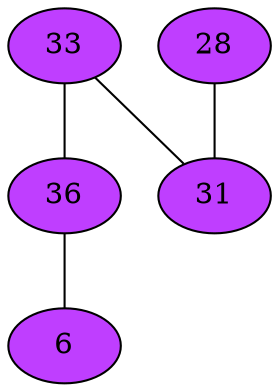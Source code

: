 strict graph {
33[label="33" style=filled fillcolor="darkorchid1"];
33 -- 36
33 -- 31
36[label="36" style=filled fillcolor="darkorchid1"];
36 -- 33
36 -- 6
6[label="6" style=filled fillcolor="darkorchid1"];
6 -- 36
28[label="28" style=filled fillcolor="darkorchid1"];
28 -- 31
31[label="31" style=filled fillcolor="darkorchid1"];
31 -- 33
31 -- 28
}